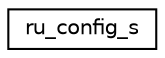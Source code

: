 digraph "Graphical Class Hierarchy"
{
 // LATEX_PDF_SIZE
  edge [fontname="Helvetica",fontsize="10",labelfontname="Helvetica",labelfontsize="10"];
  node [fontname="Helvetica",fontsize="10",shape=record];
  rankdir="LR";
  Node0 [label="ru_config_s",height=0.2,width=0.4,color="black", fillcolor="white", style="filled",URL="$structru__config__s.html",tooltip=" "];
}
